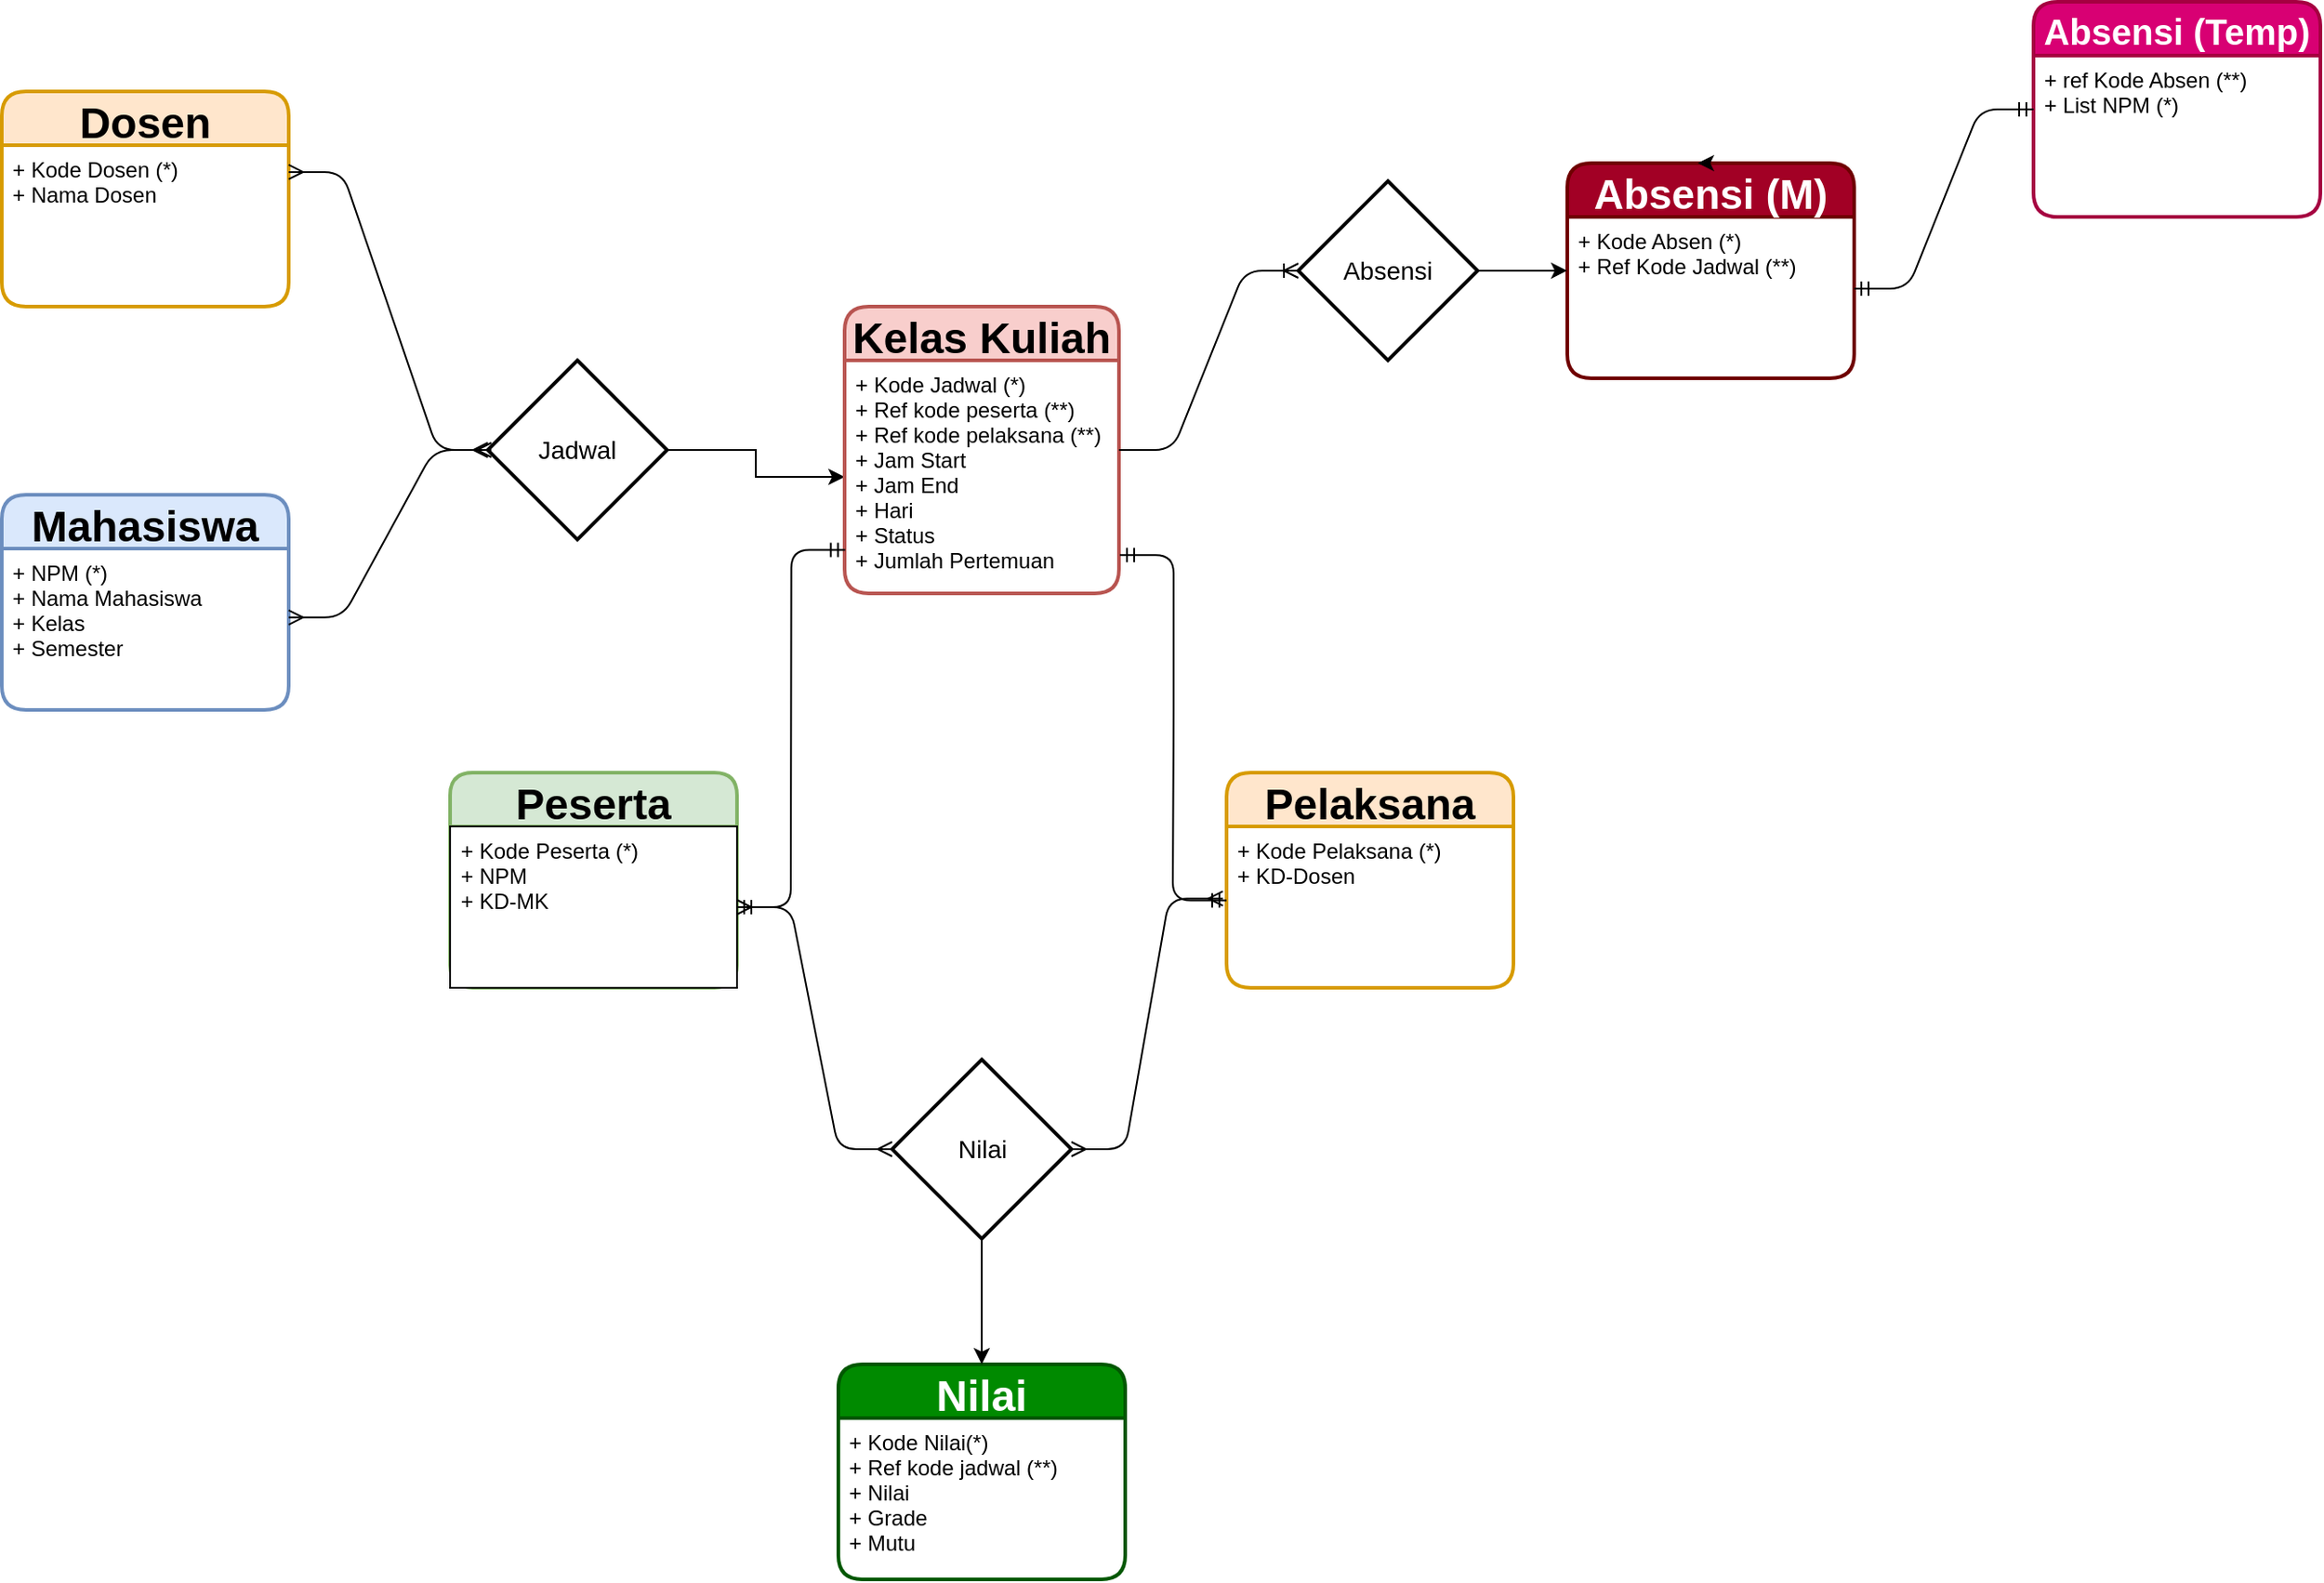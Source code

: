 <mxfile version="12.2.6" type="device" pages="1"><diagram id="yHryf3RU_HuBcMPViK_l" name="Page-1"><mxGraphModel dx="1006" dy="1711" grid="1" gridSize="10" guides="1" tooltips="1" connect="1" arrows="1" fold="1" page="1" pageScale="1" pageWidth="827" pageHeight="1169" math="0" shadow="0"><root><mxCell id="0"/><mxCell id="1" parent="0"/><mxCell id="_zkFOWTX7wUk2T6bQcha-3" value="Mahasiswa" style="swimlane;childLayout=stackLayout;horizontal=1;startSize=30;horizontalStack=0;fillColor=#dae8fc;rounded=1;fontSize=24;fontStyle=1;strokeWidth=2;resizeParent=0;resizeLast=1;shadow=0;dashed=0;align=center;strokeColor=#6c8ebf;" parent="1" vertex="1"><mxGeometry x="190" y="255" width="160" height="120" as="geometry"/></mxCell><mxCell id="_zkFOWTX7wUk2T6bQcha-4" value="+ NPM (*)&#10;+ Nama Mahasiswa&#10;+ Kelas&#10;+ Semester" style="align=left;strokeColor=none;fillColor=none;spacingLeft=4;fontSize=12;verticalAlign=top;resizable=0;rotatable=0;part=1;" parent="_zkFOWTX7wUk2T6bQcha-3" vertex="1"><mxGeometry y="30" width="160" height="90" as="geometry"/></mxCell><mxCell id="_zkFOWTX7wUk2T6bQcha-24" value="" style="edgeStyle=orthogonalEdgeStyle;rounded=0;orthogonalLoop=1;jettySize=auto;html=1;fontSize=20;" parent="1" source="_zkFOWTX7wUk2T6bQcha-5" target="_zkFOWTX7wUk2T6bQcha-10" edge="1"><mxGeometry relative="1" as="geometry"/></mxCell><mxCell id="_zkFOWTX7wUk2T6bQcha-5" value="Jadwal" style="shape=rhombus;strokeWidth=2;fontSize=17;perimeter=rhombusPerimeter;whiteSpace=wrap;html=1;align=center;fontSize=14;" parent="1" vertex="1"><mxGeometry x="461" y="180" width="100" height="100" as="geometry"/></mxCell><mxCell id="_zkFOWTX7wUk2T6bQcha-9" value="Kelas Kuliah" style="swimlane;childLayout=stackLayout;horizontal=1;startSize=30;horizontalStack=0;fillColor=#f8cecc;rounded=1;fontSize=24;fontStyle=1;strokeWidth=2;resizeParent=0;resizeLast=1;shadow=0;dashed=0;align=center;strokeColor=#b85450;" parent="1" vertex="1"><mxGeometry x="660" y="150" width="153" height="160" as="geometry"/></mxCell><mxCell id="_zkFOWTX7wUk2T6bQcha-10" value="+ Kode Jadwal (*)&#10;+ Ref kode peserta (**)&#10;+ Ref kode pelaksana (**)&#10;+ Jam Start&#10;+ Jam End&#10;+ Hari&#10;+ Status&#10;+ Jumlah Pertemuan" style="align=left;strokeColor=none;fillColor=none;spacingLeft=4;fontSize=12;verticalAlign=top;resizable=0;rotatable=0;part=1;" parent="_zkFOWTX7wUk2T6bQcha-9" vertex="1"><mxGeometry y="30" width="153" height="130" as="geometry"/></mxCell><mxCell id="_zkFOWTX7wUk2T6bQcha-11" value="Absensi (M)" style="swimlane;childLayout=stackLayout;horizontal=1;startSize=30;horizontalStack=0;fillColor=#a20025;rounded=1;fontSize=23;fontStyle=1;strokeWidth=2;resizeParent=0;resizeLast=1;shadow=0;dashed=0;align=center;strokeColor=#6F0000;fontColor=#ffffff;" parent="1" vertex="1"><mxGeometry x="1063" y="70" width="160" height="120" as="geometry"/></mxCell><mxCell id="_zkFOWTX7wUk2T6bQcha-12" value="+ Kode Absen (*)&#10;+ Ref Kode Jadwal (**)" style="align=left;strokeColor=none;fillColor=none;spacingLeft=4;fontSize=12;verticalAlign=top;resizable=0;rotatable=0;part=1;" parent="_zkFOWTX7wUk2T6bQcha-11" vertex="1"><mxGeometry y="30" width="160" height="90" as="geometry"/></mxCell><mxCell id="_zkFOWTX7wUk2T6bQcha-13" value="Absensi (Temp)" style="swimlane;childLayout=stackLayout;horizontal=1;startSize=30;horizontalStack=0;fillColor=#d80073;rounded=1;fontSize=20;fontStyle=1;strokeWidth=2;resizeParent=0;resizeLast=1;shadow=0;dashed=0;align=center;strokeColor=#A50040;fontColor=#ffffff;" parent="1" vertex="1"><mxGeometry x="1323" y="-20" width="160" height="120" as="geometry"/></mxCell><mxCell id="_zkFOWTX7wUk2T6bQcha-14" value="+ ref Kode Absen (**)&#10;+ List NPM (*)" style="align=left;strokeColor=none;fillColor=none;spacingLeft=4;fontSize=12;verticalAlign=top;resizable=0;rotatable=0;part=1;" parent="_zkFOWTX7wUk2T6bQcha-13" vertex="1"><mxGeometry y="30" width="160" height="90" as="geometry"/></mxCell><mxCell id="_zkFOWTX7wUk2T6bQcha-15" style="edgeStyle=orthogonalEdgeStyle;rounded=0;orthogonalLoop=1;jettySize=auto;html=1;exitX=0.5;exitY=0;exitDx=0;exitDy=0;entryX=0.455;entryY=0;entryDx=0;entryDy=0;entryPerimeter=0;fontSize=20;" parent="1" source="_zkFOWTX7wUk2T6bQcha-11" target="_zkFOWTX7wUk2T6bQcha-11" edge="1"><mxGeometry relative="1" as="geometry"/></mxCell><mxCell id="_zkFOWTX7wUk2T6bQcha-16" value="Nilai" style="swimlane;childLayout=stackLayout;horizontal=1;startSize=30;horizontalStack=0;fillColor=#008a00;rounded=1;fontSize=24;fontStyle=1;strokeWidth=2;resizeParent=0;resizeLast=1;shadow=0;dashed=0;align=center;strokeColor=#005700;fontColor=#ffffff;" parent="1" vertex="1"><mxGeometry x="656.5" y="740" width="160" height="120" as="geometry"/></mxCell><mxCell id="_zkFOWTX7wUk2T6bQcha-17" value="+ Kode Nilai(*)&#10;+ Ref kode jadwal (**) &#10;+ Nilai&#10;+ Grade&#10;+ Mutu" style="align=left;strokeColor=none;fillColor=none;spacingLeft=4;fontSize=12;verticalAlign=top;resizable=0;rotatable=0;part=1;" parent="_zkFOWTX7wUk2T6bQcha-16" vertex="1"><mxGeometry y="30" width="160" height="90" as="geometry"/></mxCell><mxCell id="_zkFOWTX7wUk2T6bQcha-1" value="Dosen" style="swimlane;childLayout=stackLayout;horizontal=1;startSize=30;horizontalStack=0;fillColor=#ffe6cc;rounded=1;fontSize=24;fontStyle=1;strokeWidth=2;resizeParent=0;resizeLast=1;shadow=0;dashed=0;align=center;strokeColor=#d79b00;" parent="1" vertex="1"><mxGeometry x="190" y="30" width="160" height="120" as="geometry"/></mxCell><mxCell id="_zkFOWTX7wUk2T6bQcha-2" value="+ Kode Dosen (*)&#10;+ Nama Dosen" style="align=left;strokeColor=none;fillColor=none;spacingLeft=4;fontSize=12;verticalAlign=top;resizable=0;rotatable=0;part=1;" parent="_zkFOWTX7wUk2T6bQcha-1" vertex="1"><mxGeometry y="30" width="160" height="90" as="geometry"/></mxCell><mxCell id="_zkFOWTX7wUk2T6bQcha-18" value="" style="edgeStyle=entityRelationEdgeStyle;fontSize=12;html=1;endArrow=ERmany;startArrow=ERmany;exitX=1;exitY=0.166;exitDx=0;exitDy=0;exitPerimeter=0;" parent="1" source="_zkFOWTX7wUk2T6bQcha-2" edge="1"><mxGeometry width="100" height="100" relative="1" as="geometry"><mxPoint x="370" y="60" as="sourcePoint"/><mxPoint x="463" y="230" as="targetPoint"/></mxGeometry></mxCell><mxCell id="_zkFOWTX7wUk2T6bQcha-19" value="" style="edgeStyle=entityRelationEdgeStyle;fontSize=12;html=1;endArrow=ERmany;startArrow=ERmany;exitX=1;exitY=0.427;exitDx=0;exitDy=0;exitPerimeter=0;" parent="1" source="_zkFOWTX7wUk2T6bQcha-4" edge="1"><mxGeometry width="100" height="100" relative="1" as="geometry"><mxPoint x="361" y="330" as="sourcePoint"/><mxPoint x="461" y="230" as="targetPoint"/></mxGeometry></mxCell><mxCell id="_eD8-C7wUeBYrJlZd3kV-22" style="edgeStyle=orthogonalEdgeStyle;rounded=0;orthogonalLoop=1;jettySize=auto;html=1;" parent="1" source="_zkFOWTX7wUk2T6bQcha-20" target="_zkFOWTX7wUk2T6bQcha-16" edge="1"><mxGeometry relative="1" as="geometry"/></mxCell><mxCell id="_zkFOWTX7wUk2T6bQcha-20" value="Nilai" style="shape=rhombus;strokeWidth=2;fontSize=17;perimeter=rhombusPerimeter;whiteSpace=wrap;html=1;align=center;fontSize=14;" parent="1" vertex="1"><mxGeometry x="686.5" y="570" width="100" height="100" as="geometry"/></mxCell><mxCell id="_zkFOWTX7wUk2T6bQcha-36" style="edgeStyle=orthogonalEdgeStyle;rounded=0;orthogonalLoop=1;jettySize=auto;html=1;entryX=0;entryY=0.333;entryDx=0;entryDy=0;entryPerimeter=0;fontSize=20;" parent="1" source="_zkFOWTX7wUk2T6bQcha-25" target="_zkFOWTX7wUk2T6bQcha-12" edge="1"><mxGeometry relative="1" as="geometry"/></mxCell><mxCell id="_zkFOWTX7wUk2T6bQcha-25" value="Absensi" style="shape=rhombus;strokeWidth=2;fontSize=17;perimeter=rhombusPerimeter;whiteSpace=wrap;html=1;align=center;fontSize=14;" parent="1" vertex="1"><mxGeometry x="913" y="80" width="100" height="100" as="geometry"/></mxCell><mxCell id="_zkFOWTX7wUk2T6bQcha-32" value="" style="edgeStyle=entityRelationEdgeStyle;fontSize=12;html=1;endArrow=ERoneToMany;" parent="1" edge="1"><mxGeometry width="100" height="100" relative="1" as="geometry"><mxPoint x="813" y="230" as="sourcePoint"/><mxPoint x="913" y="130" as="targetPoint"/></mxGeometry></mxCell><mxCell id="_zkFOWTX7wUk2T6bQcha-37" value="" style="edgeStyle=entityRelationEdgeStyle;fontSize=12;html=1;endArrow=ERmandOne;startArrow=ERmandOne;" parent="1" edge="1"><mxGeometry width="100" height="100" relative="1" as="geometry"><mxPoint x="1223" y="140" as="sourcePoint"/><mxPoint x="1323" y="40" as="targetPoint"/></mxGeometry></mxCell><mxCell id="_eD8-C7wUeBYrJlZd3kV-6" value="Peserta" style="swimlane;childLayout=stackLayout;horizontal=1;startSize=30;horizontalStack=0;rounded=1;fontSize=24;fontStyle=1;strokeWidth=2;resizeParent=0;resizeLast=1;shadow=0;dashed=0;align=center;arcSize=14;swimlaneLine=1;fillColor=#d5e8d4;strokeColor=#82b366;" parent="1" vertex="1"><mxGeometry x="440" y="410" width="160" height="120" as="geometry"/></mxCell><mxCell id="_eD8-C7wUeBYrJlZd3kV-7" value="+ Kode Peserta (*)&#10;+ NPM&#10;+ KD-MK" style="align=left;spacingLeft=4;fontSize=12;verticalAlign=top;resizable=0;rotatable=0;part=1;rounded=0;" parent="_eD8-C7wUeBYrJlZd3kV-6" vertex="1"><mxGeometry y="30" width="160" height="90" as="geometry"/></mxCell><mxCell id="_eD8-C7wUeBYrJlZd3kV-8" value="Pelaksana" style="swimlane;childLayout=stackLayout;horizontal=1;startSize=30;horizontalStack=0;fillColor=#ffe6cc;rounded=1;fontSize=24;fontStyle=1;strokeWidth=2;resizeParent=0;resizeLast=1;shadow=0;dashed=0;align=center;strokeColor=#d79b00;" parent="1" vertex="1"><mxGeometry x="873" y="410" width="160" height="120" as="geometry"/></mxCell><mxCell id="_eD8-C7wUeBYrJlZd3kV-9" value="+ Kode Pelaksana (*)&#10;+ KD-Dosen" style="align=left;strokeColor=none;fillColor=none;spacingLeft=4;fontSize=12;verticalAlign=top;resizable=0;rotatable=0;part=1;" parent="_eD8-C7wUeBYrJlZd3kV-8" vertex="1"><mxGeometry y="30" width="160" height="90" as="geometry"/></mxCell><mxCell id="_eD8-C7wUeBYrJlZd3kV-18" value="" style="edgeStyle=entityRelationEdgeStyle;fontSize=12;html=1;endArrow=ERmandOne;startArrow=ERmandOne;entryX=0.002;entryY=0.813;entryDx=0;entryDy=0;entryPerimeter=0;" parent="1" source="_eD8-C7wUeBYrJlZd3kV-7" target="_zkFOWTX7wUk2T6bQcha-10" edge="1"><mxGeometry width="100" height="100" relative="1" as="geometry"><mxPoint x="600" y="380" as="sourcePoint"/><mxPoint x="716" y="270" as="targetPoint"/></mxGeometry></mxCell><mxCell id="_eD8-C7wUeBYrJlZd3kV-19" value="" style="edgeStyle=entityRelationEdgeStyle;fontSize=12;html=1;endArrow=ERmandOne;startArrow=ERmandOne;exitX=1.003;exitY=0.836;exitDx=0;exitDy=0;exitPerimeter=0;entryX=0;entryY=0.458;entryDx=0;entryDy=0;entryPerimeter=0;" parent="1" source="_zkFOWTX7wUk2T6bQcha-10" target="_eD8-C7wUeBYrJlZd3kV-9" edge="1"><mxGeometry width="100" height="100" relative="1" as="geometry"><mxPoint x="730" y="280" as="sourcePoint"/><mxPoint x="890" y="390" as="targetPoint"/></mxGeometry></mxCell><mxCell id="_eD8-C7wUeBYrJlZd3kV-20" value="" style="edgeStyle=entityRelationEdgeStyle;fontSize=12;html=1;endArrow=ERmany;startArrow=ERmany;" parent="1" source="_zkFOWTX7wUk2T6bQcha-20" target="_eD8-C7wUeBYrJlZd3kV-7" edge="1"><mxGeometry width="100" height="100" relative="1" as="geometry"><mxPoint x="520" y="660" as="sourcePoint"/><mxPoint x="620" y="560" as="targetPoint"/></mxGeometry></mxCell><mxCell id="_eD8-C7wUeBYrJlZd3kV-21" value="" style="edgeStyle=entityRelationEdgeStyle;fontSize=12;html=1;endArrow=ERmany;startArrow=ERmany;entryX=-0.013;entryY=0.447;entryDx=0;entryDy=0;entryPerimeter=0;" parent="1" target="_eD8-C7wUeBYrJlZd3kV-9" edge="1"><mxGeometry width="100" height="100" relative="1" as="geometry"><mxPoint x="786.5" y="620" as="sourcePoint"/><mxPoint x="870" y="480" as="targetPoint"/></mxGeometry></mxCell></root></mxGraphModel></diagram></mxfile>
